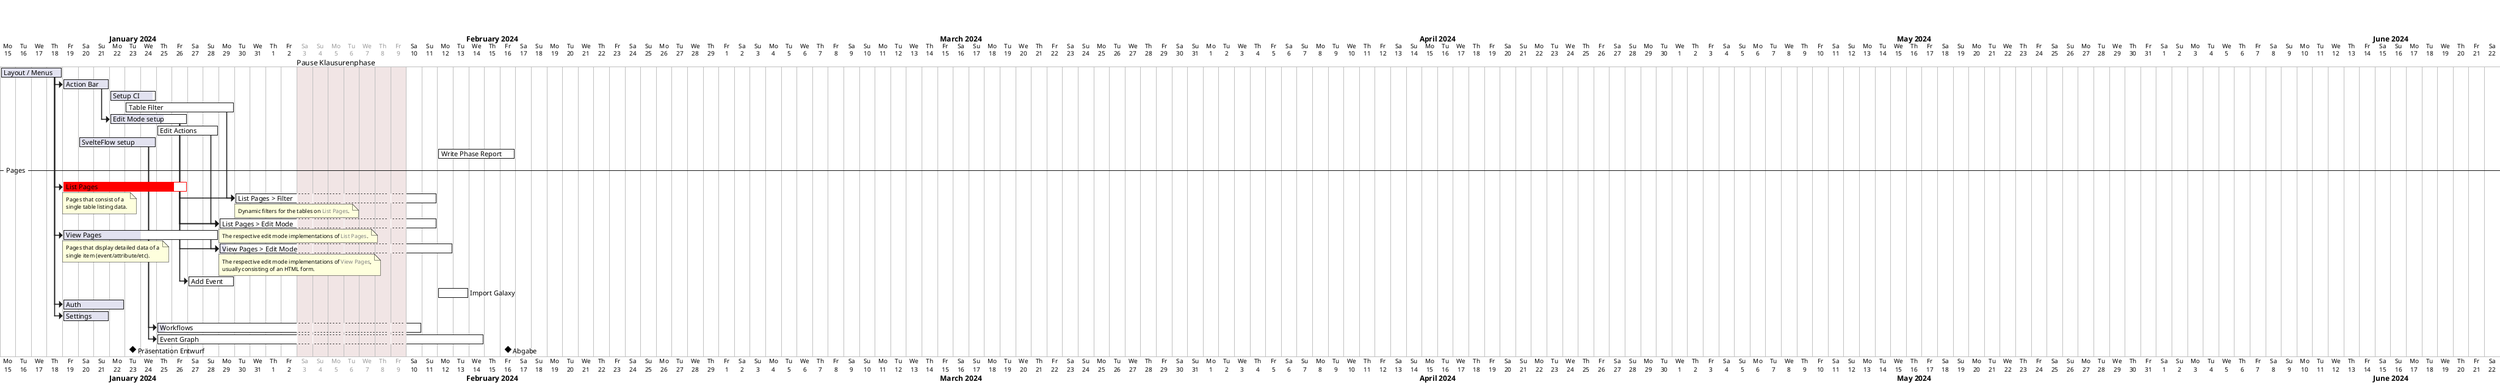 @startgantt implementation_plan
printscale daily zoom 1.6

header Modern MISP Frontend
title Implementierungsphase
footer last rendered %date("YYYY-MM-dd HH:mm' UTC'")

today is colored in lightblue

[Layout / Menus] requires 4 days
[Action Bar] requires 3 days
[Setup CI] requires 3 days and is 95% complete
[Table Filter] requires 7 days and is 0% complete
[Edit Mode setup] requires 5 days and is 70% complete
[Edit Actions] requires 4 days and is 0% complete
[SvelteFlow setup] requires 5 days and is 100% complete
[Write Phase Report] requires 5 days and is 0% complete
-- Pages --
[List Pages] requires 8 days and is 90% complete and is colored in red
note bottom
    Pages that consist of a
    single table listing data.
end note
[List Pages > Filter] requires 6 days and is 0% complete
note bottom
    Dynamic filters for the tables on <color:gray>List Pages</color>.
end note
[List Pages > Edit Mode] requires 7 days and is 0% complete
note bottom
    The respective edit mode implementations of <color:gray>List Pages</color>.
end note
[View Pages] requires 10 days and is 50% complete
note bottom
    Pages that display detailed data of a
    single item (event/attribute/etc).
end note
[View Pages > Edit Mode] requires 8 days and is 5% complete
note bottom
    The respective edit mode implementations of <color:gray>View Pages</color>,
    usually consisting of an HTML form.
end note
[Add Event] requires 3 days and is 0% complete
[Import Galaxy] requires 2 days and is 0% complete
[Auth] requires 4 days
[Settings] requires 3 days
[Workflows] requires 10 days and is 5% complete
[Event Graph] requires 14 days and is 0% complete

Project starts 2024-01-15
[Layout / Menus] starts at D+0
[Layout / Menus] -> [Action Bar]
[Layout / Menus] -> [List Pages]
[Layout / Menus] -> [View Pages]
[Layout / Menus] -> [Auth]
[Layout / Menus] -> [Settings]
[Präsentation Entwurf] happens at 2024-01-23
[Table Filter] starts 2024-01-23
[Setup CI] ends 2024-01-24
[Edit Actions] starts 2024-01-25
[SvelteFlow setup] ends 2024-01-24
[Action Bar] -> [Edit Mode setup]
[Edit Mode setup] -> [Add Event]
[Table Filter] -> [List Pages > Filter]
[List Pages] -> [List Pages > Filter]
[List Pages] -> [List Pages > Edit Mode]
[Edit Mode setup] -> [List Pages > Edit Mode]
[Edit Actions] -> [List Pages > Edit Mode]
[Edit Mode setup] -> [View Pages > Edit Mode]
[View Pages] -> [View Pages > Edit Mode]
[SvelteFlow setup] -> [Workflows]
[SvelteFlow setup] -> [Event Graph]
2024-02-03 to 2024-02-09 is closed and are named [Pause Klausurenphase]
[Import Galaxy] ends 2024-02-13
[Write Phase Report] ends at 2024-02-16
[Abgabe] happens at 2024-02-16


' [List Pages > Filter] displays on same row as [List Pages]
[Präsentation Entwurf] displays on same row as [Abgabe]
@endgantt
